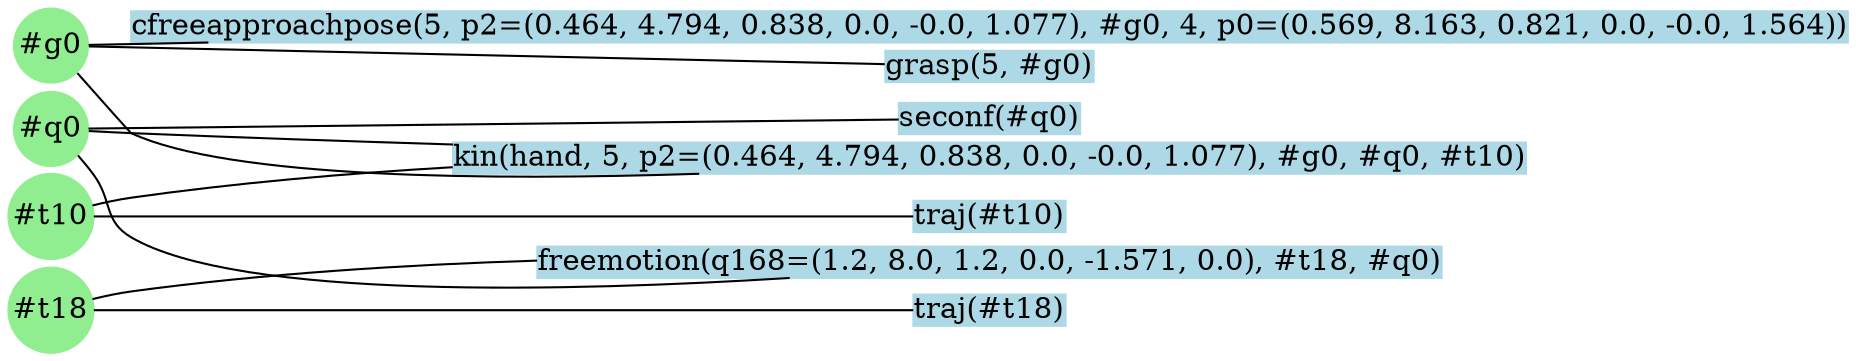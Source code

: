 strict graph "" {
	graph [bb="0,0,688.36,150.18",
		dpi=300,
		nodesep=0.05,
		outputMode=nodesfirst,
		rankdir=RL,
		ranksep=0.25
	];
	node [colorscheme=SVG,
		height=0.02,
		label="\N",
		margin=0,
		style=filled,
		width=0
	];
	edge [colorscheme=SVG];
	"grasp(5, #g0)"	[color=LightBlue,
		height=0.20833,
		pos="370.86,123.68",
		shape=box,
		width=1.0139];
	"#g0"	[color=LightGreen,
		height=0.41248,
		pos="17.678,127.68",
		shape=circle,
		width=0.41248];
	"grasp(5, #g0)" -- "#g0"	[pos="334.25,124.08 258.4,124.95 83.643,126.94 32.796,127.52"];
	"kin(hand, 5, p2=(0.464, 4.794, 0.838, 0.0, -0.0, 1.077), #g0, #q0, #t10)"	[color=LightBlue,
		height=0.20833,
		pos="370.86,82.678",
		shape=box,
		width=5.4444];
	"kin(hand, 5, p2=(0.464, 4.794, 0.838, 0.0, -0.0, 1.077), #g0, #q0, #t10)" -- "#g0"	[pos="327.63,75.164 264.97,65.982 144.93,56.042 53.355,94.678 47.536,97.133 36.402,108.31 28.316,116.98"];
	"#q0"	[color=LightGreen,
		height=0.41248,
		pos="17.678,93.678",
		shape=circle,
		width=0.41248];
	"kin(hand, 5, p2=(0.464, 4.794, 0.838, 0.0, -0.0, 1.077), #g0, #q0, #t10)" -- "#q0"	[pos="174.75,88.789 115.08,90.658 58.447,92.432 32.891,93.232"];
	"#t10"	[color=LightGreen,
		height=0.49105,
		pos="17.678,56.678",
		shape=circle,
		width=0.49105];
	"kin(hand, 5, p2=(0.464, 4.794, 0.838, 0.0, -0.0, 1.077), #g0, #q0, #t10)" -- "#t10"	[pos="174.51,79.858 134.26,77.303 92.291,73.186 53.355,66.678 47.175,65.645 40.532,63.893 34.73,62.141"];
	"seconf(#q0)"	[color=LightBlue,
		height=0.20833,
		pos="370.86,101.68",
		shape=box,
		width=0.90278];
	"seconf(#q0)" -- "#q0"	[pos="338.07,100.95 264.46,99.277 84.606,95.18 32.835,94"];
	"traj(#t10)"	[color=LightBlue,
		height=0.20833,
		pos="370.86,56.678",
		shape=box,
		width=0.72222];
	"traj(#t10)" -- "#t10"	[pos="344.6,56.678 276.82,56.678 92.197,56.678 35.479,56.678"];
	"traj(#t18)"	[color=LightBlue,
		height=0.20833,
		pos="370.86,17.678",
		shape=box,
		width=0.72222];
	"#t18"	[color=LightGreen,
		height=0.49105,
		pos="17.678,17.678",
		shape=circle,
		width=0.49105];
	"traj(#t18)" -- "#t18"	[pos="344.6,17.678 276.82,17.678 92.197,17.678 35.479,17.678"];
	"cfreeapproachpose(5, p2=(0.464, 4.794, 0.838, 0.0, -0.0, 1.077), #g0, 4, p0=(0.569, 8.163, 0.821, 0.0, -0.0, 1.564))"	[color=LightBlue,
		height=0.20833,
		pos="370.86,142.68",
		shape=box,
		width=8.8194];
	"cfreeapproachpose(5, p2=(0.464, 4.794, 0.838, 0.0, -0.0, 1.077), #g0, 4, p0=(0.569, 8.163, 0.821, 0.0, -0.0, 1.564))" -- "#g0"	[pos="107.25,135.17 89.004,134.15 70.9,132.99 53.355,131.68 46.466,131.16 38.836,130.31 32.491,129.53"];
	"freemotion(q168=(1.2, 8.0, 1.2, 0.0, -1.571, 0.0), #t18, #q0)"	[color=LightBlue,
		height=0.20833,
		pos="370.86,37.678",
		shape=box,
		width=4.6111];
	"freemotion(q168=(1.2, 8.0, 1.2, 0.0, -1.571, 0.0), #t18, #q0)" -- "#q0"	[pos="204.76,30.184 142.34,30.092 79.953,34.147 53.355,48.678 41.021,55.416 44.005,63.6 35.355,74.678 33.194,77.445 30.755,80.338 28.423,\
83.009"];
	"freemotion(q168=(1.2, 8.0, 1.2, 0.0, -1.571, 0.0), #t18, #q0)" -- "#t18"	[pos="204.68,37.306 155.79,35.609 102.28,32.188 53.355,25.678 47.353,24.879 40.865,23.519 35.142,22.145"];
}
